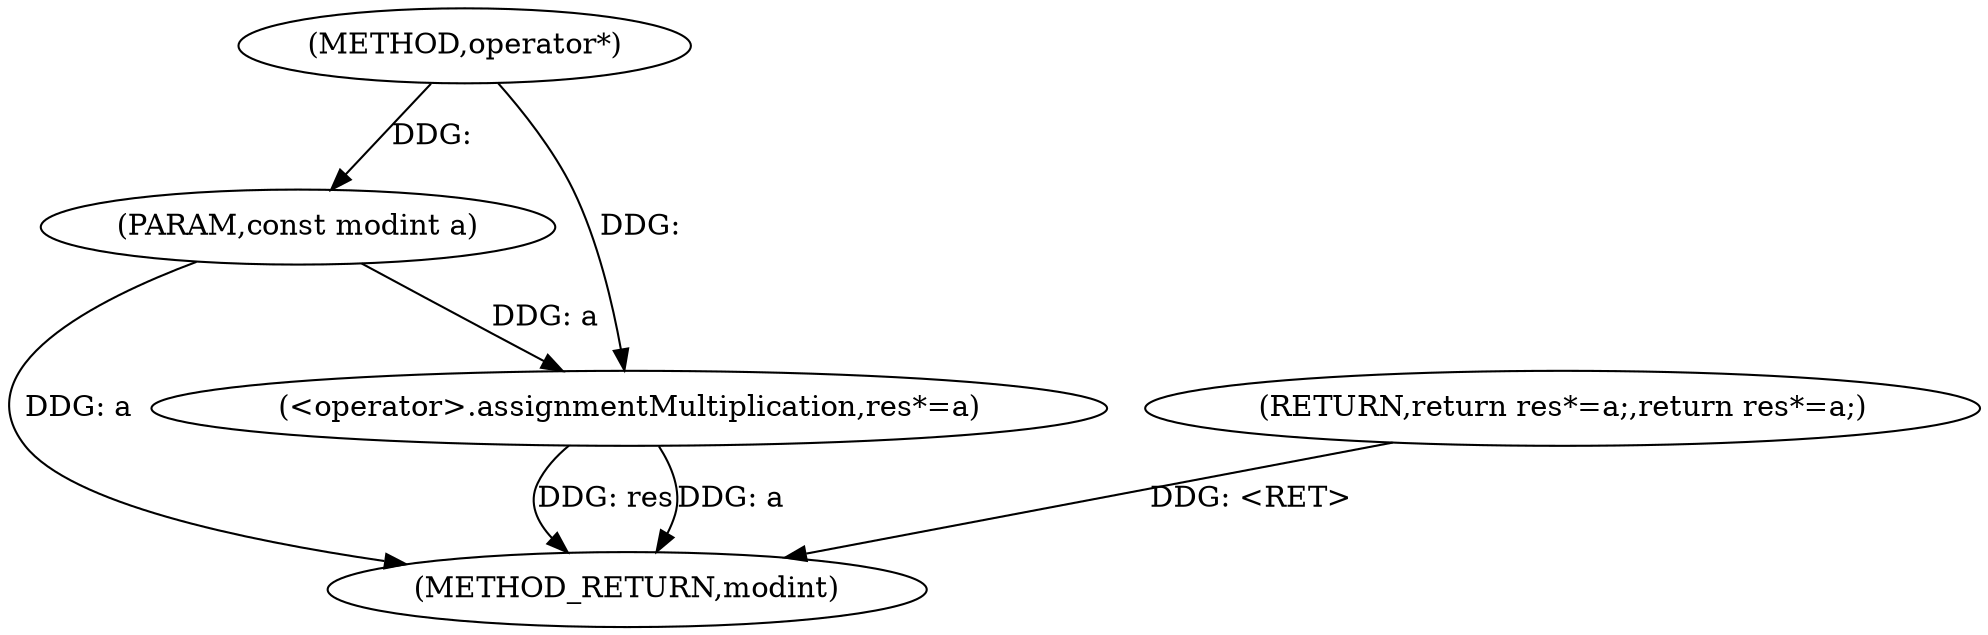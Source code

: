 digraph "operator*" {  
"1000202" [label = "(METHOD,operator*)" ]
"1000210" [label = "(METHOD_RETURN,modint)" ]
"1000203" [label = "(PARAM,const modint a)" ]
"1000206" [label = "(RETURN,return res*=a;,return res*=a;)" ]
"1000207" [label = "(<operator>.assignmentMultiplication,res*=a)" ]
  "1000206" -> "1000210"  [ label = "DDG: <RET>"] 
  "1000203" -> "1000210"  [ label = "DDG: a"] 
  "1000207" -> "1000210"  [ label = "DDG: res"] 
  "1000207" -> "1000210"  [ label = "DDG: a"] 
  "1000202" -> "1000203"  [ label = "DDG: "] 
  "1000203" -> "1000207"  [ label = "DDG: a"] 
  "1000202" -> "1000207"  [ label = "DDG: "] 
}
